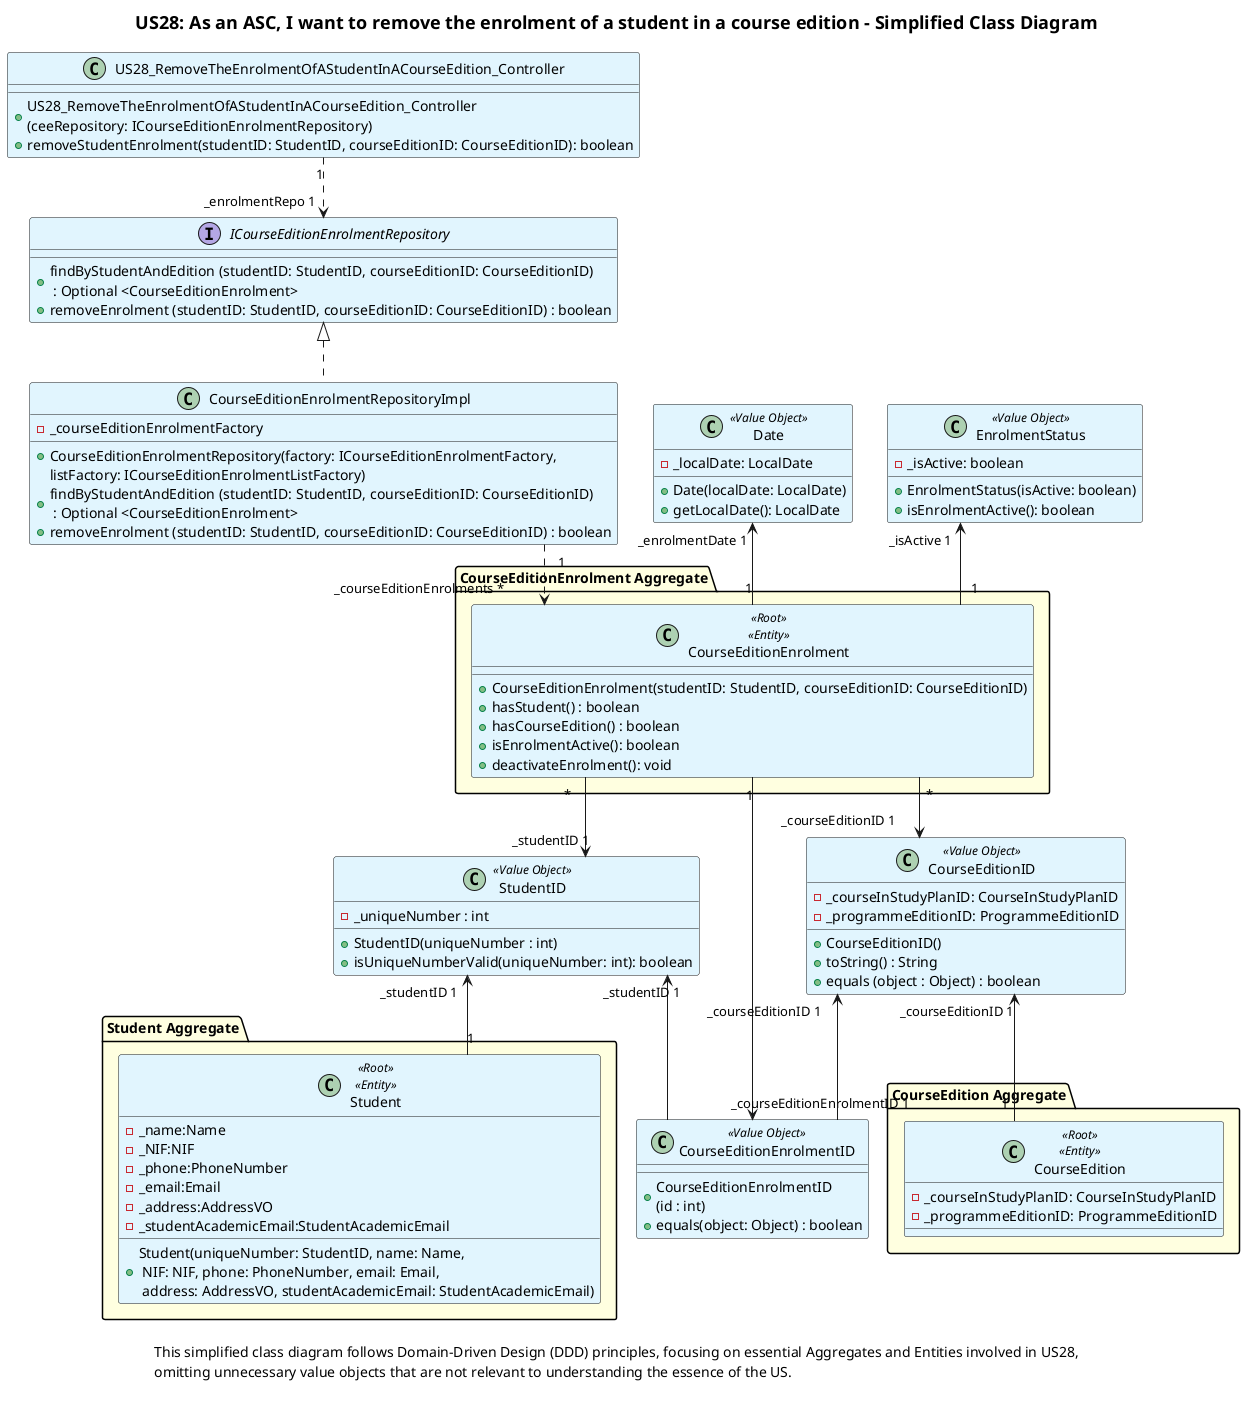 @startuml
title US28: As an ASC, I want to remove the enrolment of a student in a course edition - Simplified Class Diagram

'!pragma layout smetana
skinparam classBackgroundColor #E1F5FE
skinparam titleFontSize 18
skinparam linetype ortho
skinparam LegendBackgroundColor white  ' Fundo branco para não ficar cinzento
skinparam LegendBorderColor white  ' Sem borda visível

legend
This simplified class diagram follows Domain-Driven Design (DDD) principles, focusing on essential Aggregates and Entities involved in US28,
omitting unnecessary value objects that are not relevant to understanding the essence of the US.
endlegend

class US28_RemoveTheEnrolmentOfAStudentInACourseEdition_Controller {
    +US28_RemoveTheEnrolmentOfAStudentInACourseEdition_Controller\n(ceeRepository: ICourseEditionEnrolmentRepository)
    +removeStudentEnrolment(studentID: StudentID, courseEditionID: CourseEditionID): boolean
}

package "CourseEditionEnrolment Aggregate" #LightYellow{
class CourseEditionEnrolment <<Root>> <<Entity>>{
    +CourseEditionEnrolment(studentID: StudentID, courseEditionID: CourseEditionID)
    +hasStudent() : boolean
    +hasCourseEdition() : boolean
    +isEnrolmentActive(): boolean
    +deactivateEnrolment(): void
}
}

class Date <<Value Object >> {
    -_localDate: LocalDate
    + Date(localDate: LocalDate)
    + getLocalDate(): LocalDate
}

class EnrolmentStatus <<Value Object>>{
    -_isActive: boolean
    + EnrolmentStatus(isActive: boolean)
    + isEnrolmentActive(): boolean
    }


class CourseEditionEnrolmentRepositoryImpl {
    -_courseEditionEnrolmentFactory
    +CourseEditionEnrolmentRepository(factory: ICourseEditionEnrolmentFactory,
     listFactory: ICourseEditionEnrolmentListFactory)
    +findByStudentAndEdition (studentID: StudentID, courseEditionID: CourseEditionID)\n : Optional <CourseEditionEnrolment>
    +removeEnrolment (studentID: StudentID, courseEditionID: CourseEditionID) : boolean
}

interface ICourseEditionEnrolmentRepository {
    +findByStudentAndEdition (studentID: StudentID, courseEditionID: CourseEditionID)\n : Optional <CourseEditionEnrolment>
    +removeEnrolment (studentID: StudentID, courseEditionID: CourseEditionID) : boolean
}

package "Student Aggregate" #LightYellow{
class Student <<Root>> <<Entity>>{
    -_name:Name
    -_NIF:NIF
    -_phone:PhoneNumber
    -_email:Email
    -_address:AddressVO
    -_studentAcademicEmail:StudentAcademicEmail
    + Student(uniqueNumber: StudentID, name: Name, \n NIF: NIF, phone: PhoneNumber, email: Email, \n address: AddressVO, studentAcademicEmail: StudentAcademicEmail)
}
}

class StudentID <<Value Object>> {
    -_uniqueNumber : int
    + StudentID(uniqueNumber : int)
    + isUniqueNumberValid(uniqueNumber: int): boolean
}





package "CourseEdition Aggregate" #LightYellow{
class CourseEdition <<Root>> <<Entity>>{
    -_courseInStudyPlanID: CourseInStudyPlanID
    -_programmeEditionID: ProgrammeEditionID
}
}

class CourseEditionID <<Value Object>> {
    -_courseInStudyPlanID: CourseInStudyPlanID
    -_programmeEditionID: ProgrammeEditionID
    + CourseEditionID()
    + toString() : String
    + equals (object : Object) : boolean
}

class CourseEditionEnrolmentID <<Value Object>> {
    + CourseEditionEnrolmentID\n(id : int)
    + equals(object: Object) : boolean
    }






CourseEditionEnrolment "*" --> "_studentID 1" StudentID
CourseEditionEnrolment "*" --> "_courseEditionID 1    " CourseEditionID
ICourseEditionEnrolmentRepository <|.. CourseEditionEnrolmentRepositoryImpl
US28_RemoveTheEnrolmentOfAStudentInACourseEdition_Controller "1" ..> "_enrolmentRepo 1" ICourseEditionEnrolmentRepository
Date "_enrolmentDate 1" <-- "1" CourseEditionEnrolment
EnrolmentStatus "_isActive 1" <-- "1" CourseEditionEnrolment
StudentID "_studentID 1" <-- "1" Student
CourseEditionEnrolmentRepositoryImpl "1"..> "_courseEditionEnrolments *    " CourseEditionEnrolment
CourseEditionID "_courseEditionID 1" <-- "1" CourseEdition
CourseEditionEnrolmentID "_courseEditionEnrolmentID 1" <-- "1" CourseEditionEnrolment
StudentID "_studentID 1" <--  CourseEditionEnrolmentID
CourseEditionID "_courseEditionID 1" <--  CourseEditionEnrolmentID




@enduml
